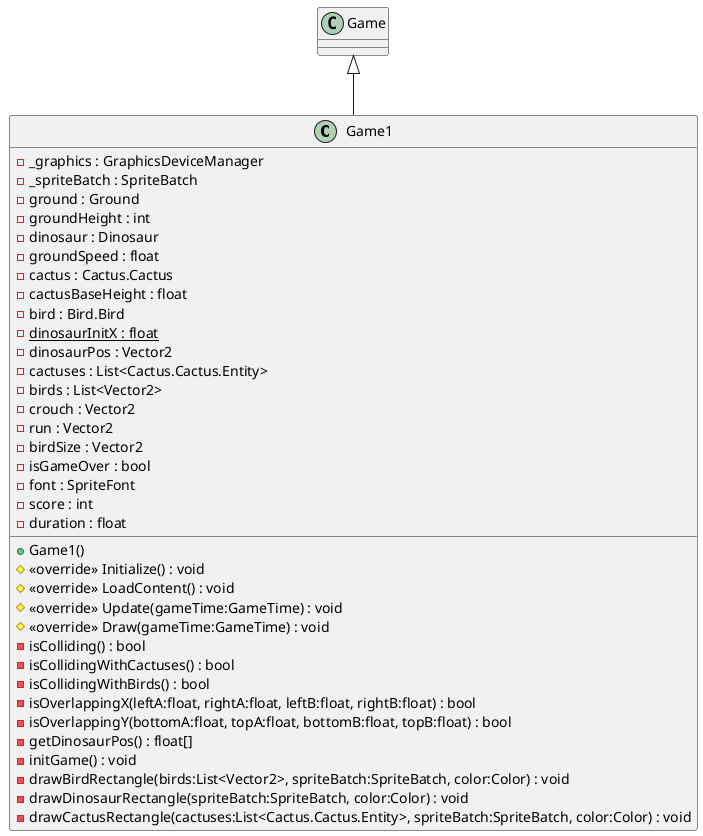 @startuml
class Game1 {
    - _graphics : GraphicsDeviceManager
    - _spriteBatch : SpriteBatch
    - ground : Ground
    - groundHeight : int
    - dinosaur : Dinosaur
    - groundSpeed : float
    - cactus : Cactus.Cactus
    - cactusBaseHeight : float
    - bird : Bird.Bird
    - {static} dinosaurInitX : float
    - dinosaurPos : Vector2
    - cactuses : List<Cactus.Cactus.Entity>
    - birds : List<Vector2>
    - crouch : Vector2
    - run : Vector2
    - birdSize : Vector2
    - isGameOver : bool
    - font : SpriteFont
    - score : int
    - duration : float
    + Game1()
    # <<override>> Initialize() : void
    # <<override>> LoadContent() : void
    # <<override>> Update(gameTime:GameTime) : void
    # <<override>> Draw(gameTime:GameTime) : void
    - isColliding() : bool
    - isCollidingWithCactuses() : bool
    - isCollidingWithBirds() : bool
    - isOverlappingX(leftA:float, rightA:float, leftB:float, rightB:float) : bool
    - isOverlappingY(bottomA:float, topA:float, bottomB:float, topB:float) : bool
    - getDinosaurPos() : float[]
    - initGame() : void
    - drawBirdRectangle(birds:List<Vector2>, spriteBatch:SpriteBatch, color:Color) : void
    - drawDinosaurRectangle(spriteBatch:SpriteBatch, color:Color) : void
    - drawCactusRectangle(cactuses:List<Cactus.Cactus.Entity>, spriteBatch:SpriteBatch, color:Color) : void
}
Game <|-- Game1
@enduml
